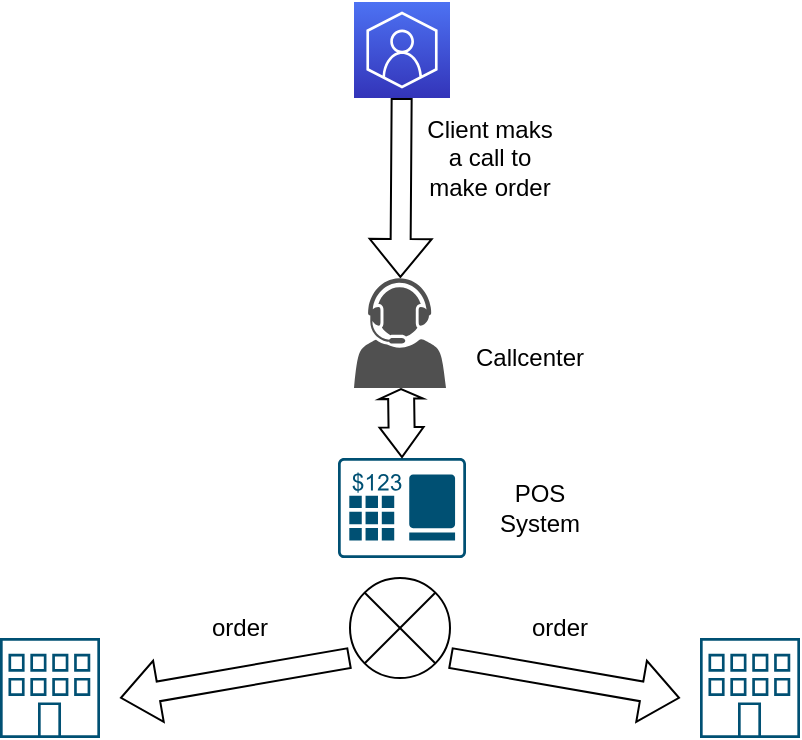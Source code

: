 <mxfile version="20.8.4" type="device"><diagram id="g7dNafrdIeY37rl2NqON" name="Page-1"><mxGraphModel dx="880" dy="467" grid="1" gridSize="10" guides="1" tooltips="1" connect="1" arrows="1" fold="1" page="1" pageScale="1" pageWidth="850" pageHeight="1100" math="0" shadow="0"><root><mxCell id="0"/><mxCell id="1" parent="0"/><mxCell id="-C2CXvurv2HqR2uPDhij-2" value="" style="shape=flexArrow;endArrow=classic;html=1;rounded=0;startArrow=none;" edge="1" parent="1" source="-C2CXvurv2HqR2uPDhij-1" target="-C2CXvurv2HqR2uPDhij-4"><mxGeometry width="50" height="50" relative="1" as="geometry"><mxPoint x="400.5" y="68" as="sourcePoint"/><mxPoint x="400.5" y="188" as="targetPoint"/></mxGeometry></mxCell><mxCell id="-C2CXvurv2HqR2uPDhij-3" value="Client maks a call to make order&lt;br&gt;" style="text;html=1;strokeColor=none;fillColor=none;align=center;verticalAlign=middle;whiteSpace=wrap;rounded=0;" vertex="1" parent="1"><mxGeometry x="410" y="80" width="70" height="60" as="geometry"/></mxCell><mxCell id="-C2CXvurv2HqR2uPDhij-4" value="" style="sketch=0;pointerEvents=1;shadow=0;dashed=0;html=1;strokeColor=none;fillColor=#505050;labelPosition=center;verticalLabelPosition=bottom;verticalAlign=top;outlineConnect=0;align=center;shape=mxgraph.office.users.call_center_agent;" vertex="1" parent="1"><mxGeometry x="377" y="170" width="46" height="55" as="geometry"/></mxCell><mxCell id="-C2CXvurv2HqR2uPDhij-6" value="" style="sketch=0;points=[[0.015,0.015,0],[0.985,0.015,0],[0.985,0.985,0],[0.015,0.985,0],[0.25,0,0],[0.5,0,0],[0.75,0,0],[1,0.25,0],[1,0.5,0],[1,0.75,0],[0.75,1,0],[0.5,1,0],[0.25,1,0],[0,0.75,0],[0,0.5,0],[0,0.25,0]];verticalLabelPosition=bottom;html=1;verticalAlign=top;aspect=fixed;align=center;pointerEvents=1;shape=mxgraph.cisco19.pos;fillColor=#005073;strokeColor=none;" vertex="1" parent="1"><mxGeometry x="369" y="260" width="64" height="50" as="geometry"/></mxCell><mxCell id="-C2CXvurv2HqR2uPDhij-7" value="" style="shape=flexArrow;endArrow=classic;startArrow=classic;html=1;rounded=0;startWidth=8;startSize=4.62;endWidth=8;endSize=1.3;width=13;" edge="1" parent="1"><mxGeometry width="100" height="100" relative="1" as="geometry"><mxPoint x="401" y="260" as="sourcePoint"/><mxPoint x="400.5" y="225" as="targetPoint"/></mxGeometry></mxCell><mxCell id="-C2CXvurv2HqR2uPDhij-8" value="POS System" style="text;html=1;strokeColor=none;fillColor=none;align=center;verticalAlign=middle;whiteSpace=wrap;rounded=0;" vertex="1" parent="1"><mxGeometry x="440" y="270" width="60" height="30" as="geometry"/></mxCell><mxCell id="-C2CXvurv2HqR2uPDhij-9" value="Callcenter" style="text;html=1;strokeColor=none;fillColor=none;align=center;verticalAlign=middle;whiteSpace=wrap;rounded=0;" vertex="1" parent="1"><mxGeometry x="420" y="195" width="90" height="30" as="geometry"/></mxCell><mxCell id="-C2CXvurv2HqR2uPDhij-10" value="" style="points=[[0,0,0],[0.25,0,0],[0.5,0,0],[0.75,0,0],[1,0,0],[1,0.25,0],[1,0.5,0],[1,0.75,0],[1,1,0],[0.75,1,0],[0.5,1,0],[0.25,1,0],[0,1,0],[0,0.75,0],[0,0.5,0],[0,0.25,0]];verticalLabelPosition=bottom;sketch=0;html=1;verticalAlign=top;aspect=fixed;align=center;pointerEvents=1;shape=mxgraph.cisco19.branch;fillColor=#005073;strokeColor=none;" vertex="1" parent="1"><mxGeometry x="200" y="350" width="50" height="50" as="geometry"/></mxCell><mxCell id="-C2CXvurv2HqR2uPDhij-12" value="" style="points=[[0,0,0],[0.25,0,0],[0.5,0,0],[0.75,0,0],[1,0,0],[1,0.25,0],[1,0.5,0],[1,0.75,0],[1,1,0],[0.75,1,0],[0.5,1,0],[0.25,1,0],[0,1,0],[0,0.75,0],[0,0.5,0],[0,0.25,0]];verticalLabelPosition=bottom;sketch=0;html=1;verticalAlign=top;aspect=fixed;align=center;pointerEvents=1;shape=mxgraph.cisco19.branch;fillColor=#005073;strokeColor=none;" vertex="1" parent="1"><mxGeometry x="550" y="350" width="50" height="50" as="geometry"/></mxCell><mxCell id="-C2CXvurv2HqR2uPDhij-13" value="" style="shape=flexArrow;endArrow=none;html=1;rounded=0;" edge="1" parent="1" target="-C2CXvurv2HqR2uPDhij-1"><mxGeometry width="50" height="50" relative="1" as="geometry"><mxPoint x="400.5" y="68" as="sourcePoint"/><mxPoint x="400.5" y="188" as="targetPoint"/></mxGeometry></mxCell><mxCell id="-C2CXvurv2HqR2uPDhij-1" value="" style="sketch=0;points=[[0,0,0],[0.25,0,0],[0.5,0,0],[0.75,0,0],[1,0,0],[0,1,0],[0.25,1,0],[0.5,1,0],[0.75,1,0],[1,1,0],[0,0.25,0],[0,0.5,0],[0,0.75,0],[1,0.25,0],[1,0.5,0],[1,0.75,0]];outlineConnect=0;fontColor=#232F3E;gradientColor=#4D72F3;gradientDirection=north;fillColor=#3334B9;strokeColor=#ffffff;dashed=0;verticalLabelPosition=bottom;verticalAlign=top;align=center;html=1;fontSize=12;fontStyle=0;aspect=fixed;shape=mxgraph.aws4.resourceIcon;resIcon=mxgraph.aws4.customer_enablement;" vertex="1" parent="1"><mxGeometry x="377" y="32" width="48" height="48" as="geometry"/></mxCell><mxCell id="-C2CXvurv2HqR2uPDhij-15" value="" style="shape=sumEllipse;perimeter=ellipsePerimeter;whiteSpace=wrap;html=1;backgroundOutline=1;" vertex="1" parent="1"><mxGeometry x="375" y="320" width="50" height="50" as="geometry"/></mxCell><mxCell id="-C2CXvurv2HqR2uPDhij-20" value="" style="shape=flexArrow;endArrow=classic;html=1;rounded=0;" edge="1" parent="1"><mxGeometry width="50" height="50" relative="1" as="geometry"><mxPoint x="375" y="360" as="sourcePoint"/><mxPoint x="260" y="380" as="targetPoint"/></mxGeometry></mxCell><mxCell id="-C2CXvurv2HqR2uPDhij-21" value="" style="shape=flexArrow;endArrow=classic;html=1;rounded=0;" edge="1" parent="1"><mxGeometry width="50" height="50" relative="1" as="geometry"><mxPoint x="425" y="360" as="sourcePoint"/><mxPoint x="540" y="380" as="targetPoint"/></mxGeometry></mxCell><mxCell id="-C2CXvurv2HqR2uPDhij-22" value="order&lt;br&gt;" style="text;html=1;strokeColor=none;fillColor=none;align=center;verticalAlign=middle;whiteSpace=wrap;rounded=0;" vertex="1" parent="1"><mxGeometry x="290" y="330" width="60" height="30" as="geometry"/></mxCell><mxCell id="-C2CXvurv2HqR2uPDhij-23" value="order&lt;br&gt;" style="text;html=1;strokeColor=none;fillColor=none;align=center;verticalAlign=middle;whiteSpace=wrap;rounded=0;" vertex="1" parent="1"><mxGeometry x="450" y="330" width="60" height="30" as="geometry"/></mxCell></root></mxGraphModel></diagram></mxfile>